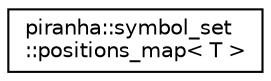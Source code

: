 digraph "Graphical Class Hierarchy"
{
  edge [fontname="Helvetica",fontsize="10",labelfontname="Helvetica",labelfontsize="10"];
  node [fontname="Helvetica",fontsize="10",shape=record];
  rankdir="LR";
  Node0 [label="piranha::symbol_set\l::positions_map\< T \>",height=0.2,width=0.4,color="black", fillcolor="white", style="filled",URL="$classpiranha_1_1symbol__set_1_1positions__map.html",tooltip="Positions map class. "];
}
